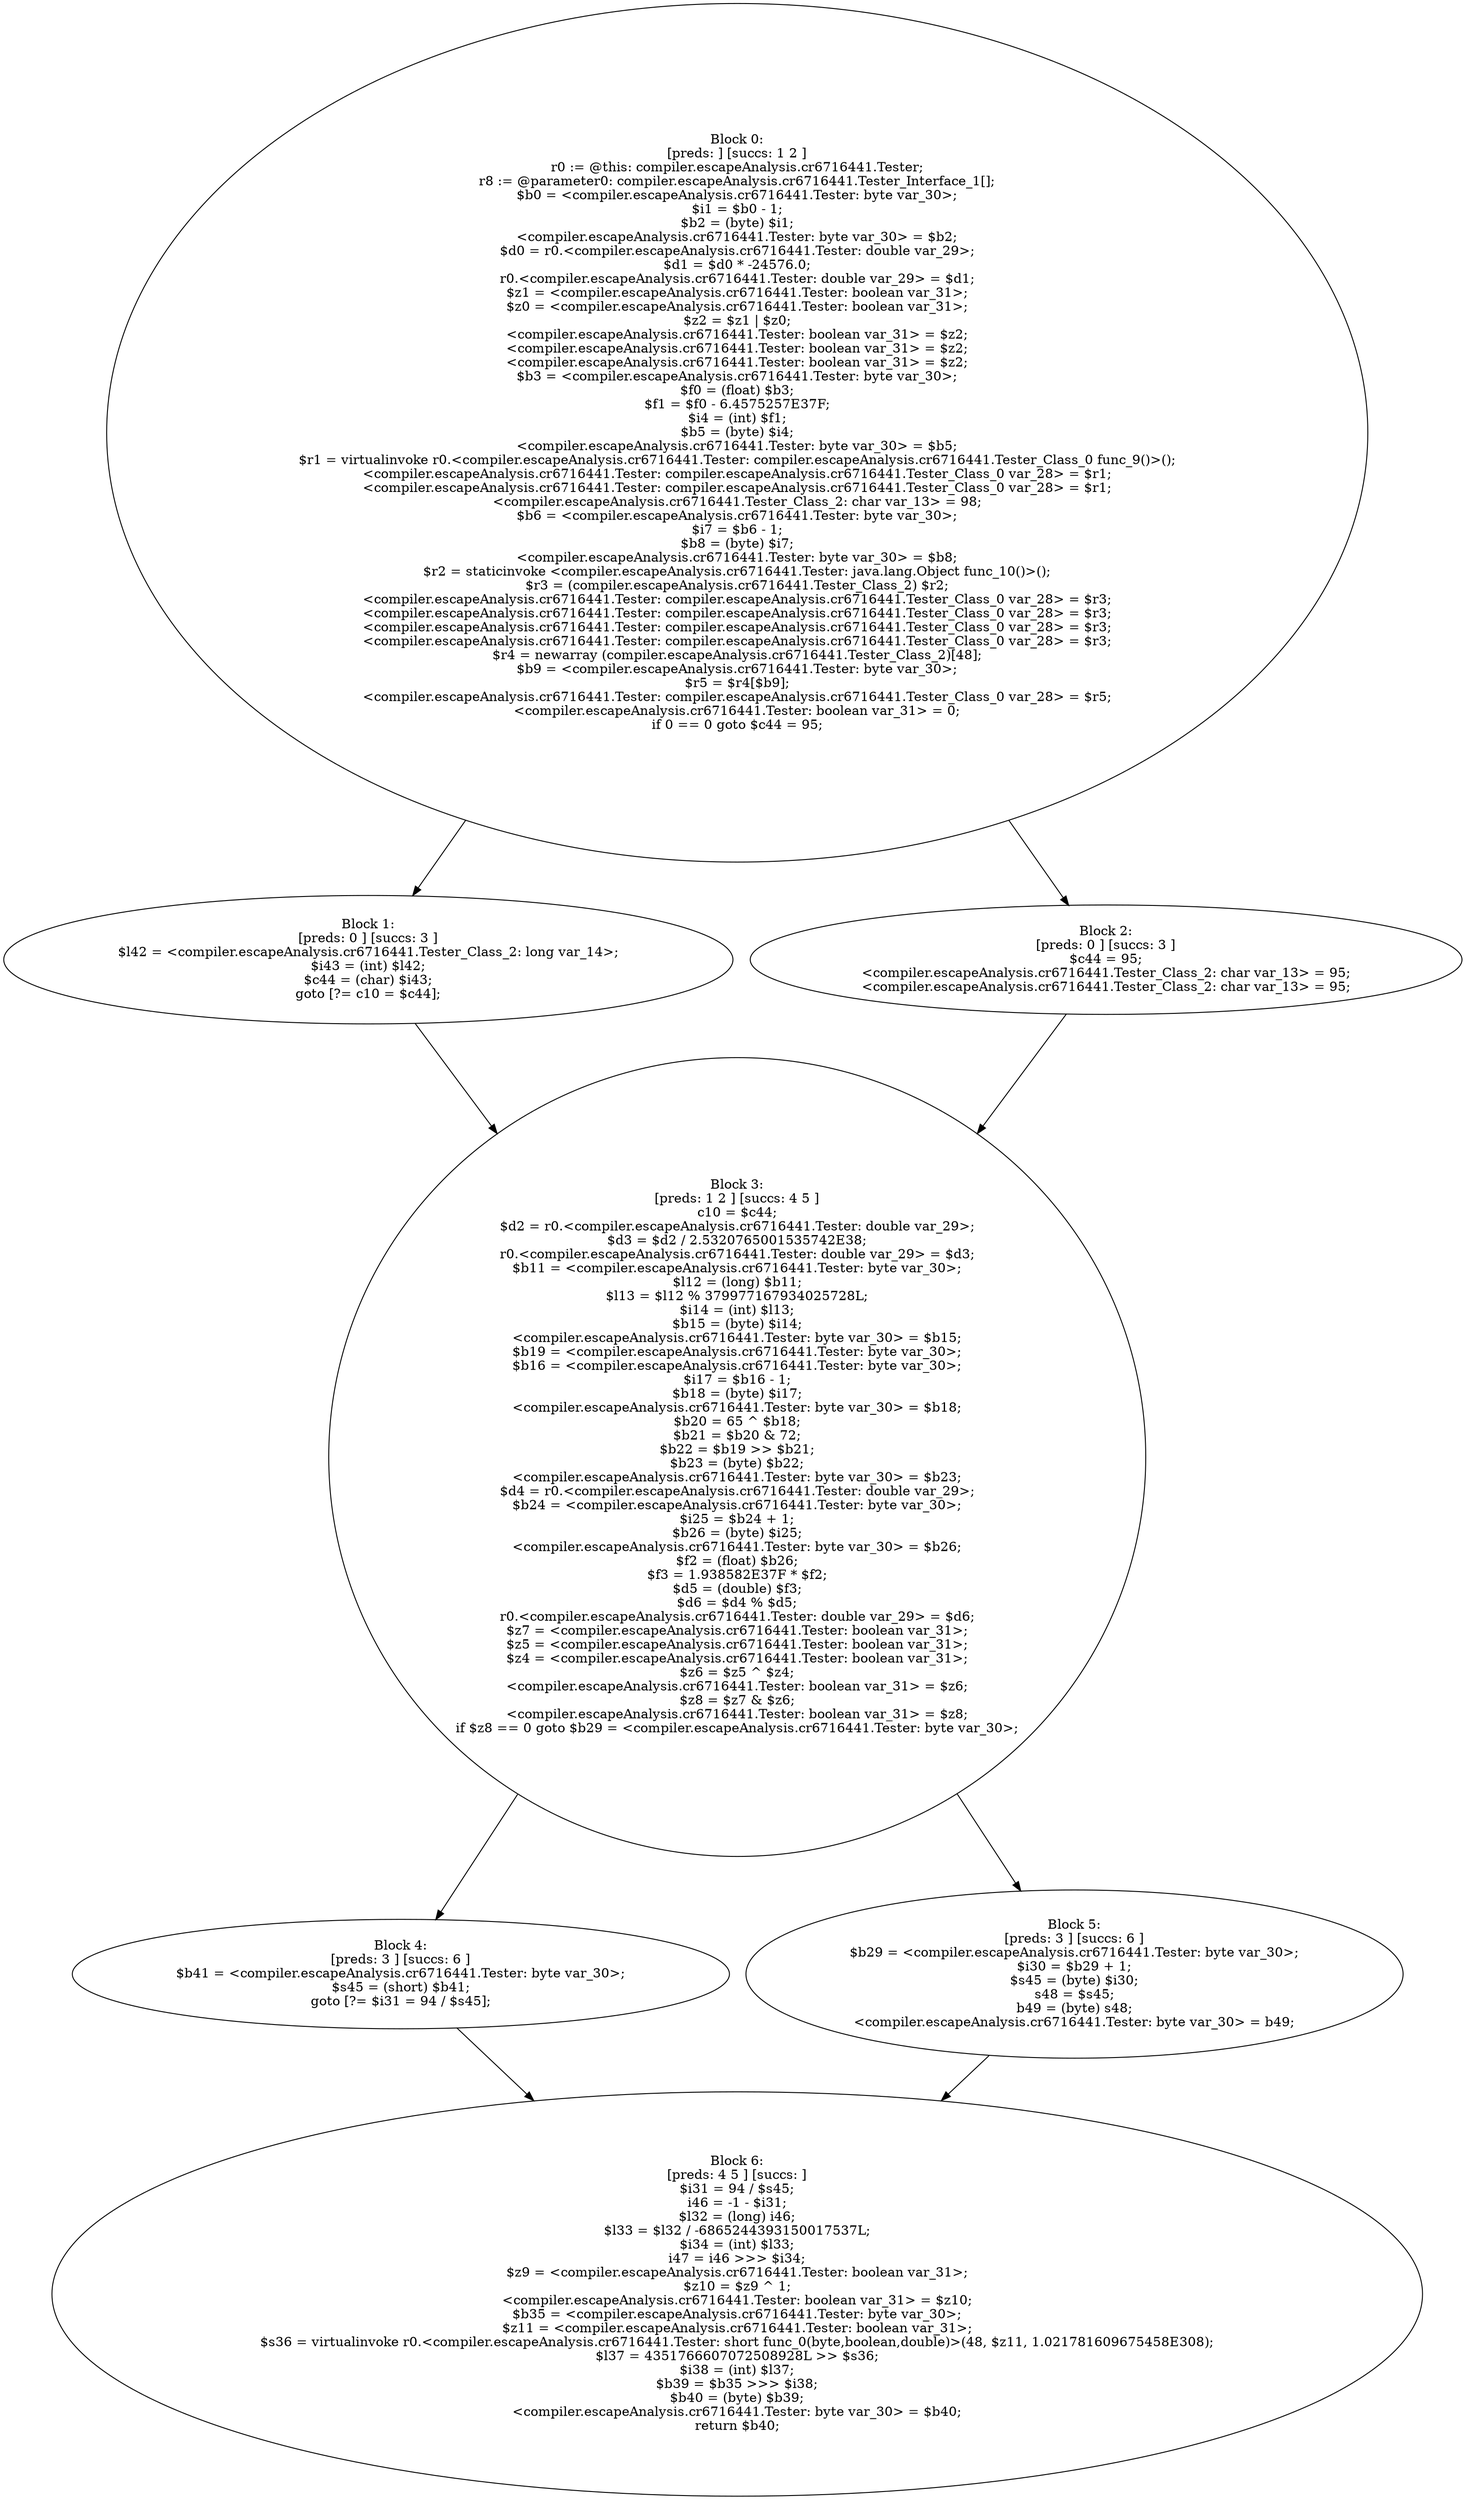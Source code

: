 digraph "unitGraph" {
    "Block 0:
[preds: ] [succs: 1 2 ]
r0 := @this: compiler.escapeAnalysis.cr6716441.Tester;
r8 := @parameter0: compiler.escapeAnalysis.cr6716441.Tester_Interface_1[];
$b0 = <compiler.escapeAnalysis.cr6716441.Tester: byte var_30>;
$i1 = $b0 - 1;
$b2 = (byte) $i1;
<compiler.escapeAnalysis.cr6716441.Tester: byte var_30> = $b2;
$d0 = r0.<compiler.escapeAnalysis.cr6716441.Tester: double var_29>;
$d1 = $d0 * -24576.0;
r0.<compiler.escapeAnalysis.cr6716441.Tester: double var_29> = $d1;
$z1 = <compiler.escapeAnalysis.cr6716441.Tester: boolean var_31>;
$z0 = <compiler.escapeAnalysis.cr6716441.Tester: boolean var_31>;
$z2 = $z1 | $z0;
<compiler.escapeAnalysis.cr6716441.Tester: boolean var_31> = $z2;
<compiler.escapeAnalysis.cr6716441.Tester: boolean var_31> = $z2;
<compiler.escapeAnalysis.cr6716441.Tester: boolean var_31> = $z2;
$b3 = <compiler.escapeAnalysis.cr6716441.Tester: byte var_30>;
$f0 = (float) $b3;
$f1 = $f0 - 6.4575257E37F;
$i4 = (int) $f1;
$b5 = (byte) $i4;
<compiler.escapeAnalysis.cr6716441.Tester: byte var_30> = $b5;
$r1 = virtualinvoke r0.<compiler.escapeAnalysis.cr6716441.Tester: compiler.escapeAnalysis.cr6716441.Tester_Class_0 func_9()>();
<compiler.escapeAnalysis.cr6716441.Tester: compiler.escapeAnalysis.cr6716441.Tester_Class_0 var_28> = $r1;
<compiler.escapeAnalysis.cr6716441.Tester: compiler.escapeAnalysis.cr6716441.Tester_Class_0 var_28> = $r1;
<compiler.escapeAnalysis.cr6716441.Tester_Class_2: char var_13> = 98;
$b6 = <compiler.escapeAnalysis.cr6716441.Tester: byte var_30>;
$i7 = $b6 - 1;
$b8 = (byte) $i7;
<compiler.escapeAnalysis.cr6716441.Tester: byte var_30> = $b8;
$r2 = staticinvoke <compiler.escapeAnalysis.cr6716441.Tester: java.lang.Object func_10()>();
$r3 = (compiler.escapeAnalysis.cr6716441.Tester_Class_2) $r2;
<compiler.escapeAnalysis.cr6716441.Tester: compiler.escapeAnalysis.cr6716441.Tester_Class_0 var_28> = $r3;
<compiler.escapeAnalysis.cr6716441.Tester: compiler.escapeAnalysis.cr6716441.Tester_Class_0 var_28> = $r3;
<compiler.escapeAnalysis.cr6716441.Tester: compiler.escapeAnalysis.cr6716441.Tester_Class_0 var_28> = $r3;
<compiler.escapeAnalysis.cr6716441.Tester: compiler.escapeAnalysis.cr6716441.Tester_Class_0 var_28> = $r3;
$r4 = newarray (compiler.escapeAnalysis.cr6716441.Tester_Class_2)[48];
$b9 = <compiler.escapeAnalysis.cr6716441.Tester: byte var_30>;
$r5 = $r4[$b9];
<compiler.escapeAnalysis.cr6716441.Tester: compiler.escapeAnalysis.cr6716441.Tester_Class_0 var_28> = $r5;
<compiler.escapeAnalysis.cr6716441.Tester: boolean var_31> = 0;
if 0 == 0 goto $c44 = 95;
"
    "Block 1:
[preds: 0 ] [succs: 3 ]
$l42 = <compiler.escapeAnalysis.cr6716441.Tester_Class_2: long var_14>;
$i43 = (int) $l42;
$c44 = (char) $i43;
goto [?= c10 = $c44];
"
    "Block 2:
[preds: 0 ] [succs: 3 ]
$c44 = 95;
<compiler.escapeAnalysis.cr6716441.Tester_Class_2: char var_13> = 95;
<compiler.escapeAnalysis.cr6716441.Tester_Class_2: char var_13> = 95;
"
    "Block 3:
[preds: 1 2 ] [succs: 4 5 ]
c10 = $c44;
$d2 = r0.<compiler.escapeAnalysis.cr6716441.Tester: double var_29>;
$d3 = $d2 / 2.5320765001535742E38;
r0.<compiler.escapeAnalysis.cr6716441.Tester: double var_29> = $d3;
$b11 = <compiler.escapeAnalysis.cr6716441.Tester: byte var_30>;
$l12 = (long) $b11;
$l13 = $l12 % 379977167934025728L;
$i14 = (int) $l13;
$b15 = (byte) $i14;
<compiler.escapeAnalysis.cr6716441.Tester: byte var_30> = $b15;
$b19 = <compiler.escapeAnalysis.cr6716441.Tester: byte var_30>;
$b16 = <compiler.escapeAnalysis.cr6716441.Tester: byte var_30>;
$i17 = $b16 - 1;
$b18 = (byte) $i17;
<compiler.escapeAnalysis.cr6716441.Tester: byte var_30> = $b18;
$b20 = 65 ^ $b18;
$b21 = $b20 & 72;
$b22 = $b19 >> $b21;
$b23 = (byte) $b22;
<compiler.escapeAnalysis.cr6716441.Tester: byte var_30> = $b23;
$d4 = r0.<compiler.escapeAnalysis.cr6716441.Tester: double var_29>;
$b24 = <compiler.escapeAnalysis.cr6716441.Tester: byte var_30>;
$i25 = $b24 + 1;
$b26 = (byte) $i25;
<compiler.escapeAnalysis.cr6716441.Tester: byte var_30> = $b26;
$f2 = (float) $b26;
$f3 = 1.938582E37F * $f2;
$d5 = (double) $f3;
$d6 = $d4 % $d5;
r0.<compiler.escapeAnalysis.cr6716441.Tester: double var_29> = $d6;
$z7 = <compiler.escapeAnalysis.cr6716441.Tester: boolean var_31>;
$z5 = <compiler.escapeAnalysis.cr6716441.Tester: boolean var_31>;
$z4 = <compiler.escapeAnalysis.cr6716441.Tester: boolean var_31>;
$z6 = $z5 ^ $z4;
<compiler.escapeAnalysis.cr6716441.Tester: boolean var_31> = $z6;
$z8 = $z7 & $z6;
<compiler.escapeAnalysis.cr6716441.Tester: boolean var_31> = $z8;
if $z8 == 0 goto $b29 = <compiler.escapeAnalysis.cr6716441.Tester: byte var_30>;
"
    "Block 4:
[preds: 3 ] [succs: 6 ]
$b41 = <compiler.escapeAnalysis.cr6716441.Tester: byte var_30>;
$s45 = (short) $b41;
goto [?= $i31 = 94 / $s45];
"
    "Block 5:
[preds: 3 ] [succs: 6 ]
$b29 = <compiler.escapeAnalysis.cr6716441.Tester: byte var_30>;
$i30 = $b29 + 1;
$s45 = (byte) $i30;
s48 = $s45;
b49 = (byte) s48;
<compiler.escapeAnalysis.cr6716441.Tester: byte var_30> = b49;
"
    "Block 6:
[preds: 4 5 ] [succs: ]
$i31 = 94 / $s45;
i46 = -1 - $i31;
$l32 = (long) i46;
$l33 = $l32 / -6865244393150017537L;
$i34 = (int) $l33;
i47 = i46 >>> $i34;
$z9 = <compiler.escapeAnalysis.cr6716441.Tester: boolean var_31>;
$z10 = $z9 ^ 1;
<compiler.escapeAnalysis.cr6716441.Tester: boolean var_31> = $z10;
$b35 = <compiler.escapeAnalysis.cr6716441.Tester: byte var_30>;
$z11 = <compiler.escapeAnalysis.cr6716441.Tester: boolean var_31>;
$s36 = virtualinvoke r0.<compiler.escapeAnalysis.cr6716441.Tester: short func_0(byte,boolean,double)>(48, $z11, 1.021781609675458E308);
$l37 = 4351766607072508928L >> $s36;
$i38 = (int) $l37;
$b39 = $b35 >>> $i38;
$b40 = (byte) $b39;
<compiler.escapeAnalysis.cr6716441.Tester: byte var_30> = $b40;
return $b40;
"
    "Block 0:
[preds: ] [succs: 1 2 ]
r0 := @this: compiler.escapeAnalysis.cr6716441.Tester;
r8 := @parameter0: compiler.escapeAnalysis.cr6716441.Tester_Interface_1[];
$b0 = <compiler.escapeAnalysis.cr6716441.Tester: byte var_30>;
$i1 = $b0 - 1;
$b2 = (byte) $i1;
<compiler.escapeAnalysis.cr6716441.Tester: byte var_30> = $b2;
$d0 = r0.<compiler.escapeAnalysis.cr6716441.Tester: double var_29>;
$d1 = $d0 * -24576.0;
r0.<compiler.escapeAnalysis.cr6716441.Tester: double var_29> = $d1;
$z1 = <compiler.escapeAnalysis.cr6716441.Tester: boolean var_31>;
$z0 = <compiler.escapeAnalysis.cr6716441.Tester: boolean var_31>;
$z2 = $z1 | $z0;
<compiler.escapeAnalysis.cr6716441.Tester: boolean var_31> = $z2;
<compiler.escapeAnalysis.cr6716441.Tester: boolean var_31> = $z2;
<compiler.escapeAnalysis.cr6716441.Tester: boolean var_31> = $z2;
$b3 = <compiler.escapeAnalysis.cr6716441.Tester: byte var_30>;
$f0 = (float) $b3;
$f1 = $f0 - 6.4575257E37F;
$i4 = (int) $f1;
$b5 = (byte) $i4;
<compiler.escapeAnalysis.cr6716441.Tester: byte var_30> = $b5;
$r1 = virtualinvoke r0.<compiler.escapeAnalysis.cr6716441.Tester: compiler.escapeAnalysis.cr6716441.Tester_Class_0 func_9()>();
<compiler.escapeAnalysis.cr6716441.Tester: compiler.escapeAnalysis.cr6716441.Tester_Class_0 var_28> = $r1;
<compiler.escapeAnalysis.cr6716441.Tester: compiler.escapeAnalysis.cr6716441.Tester_Class_0 var_28> = $r1;
<compiler.escapeAnalysis.cr6716441.Tester_Class_2: char var_13> = 98;
$b6 = <compiler.escapeAnalysis.cr6716441.Tester: byte var_30>;
$i7 = $b6 - 1;
$b8 = (byte) $i7;
<compiler.escapeAnalysis.cr6716441.Tester: byte var_30> = $b8;
$r2 = staticinvoke <compiler.escapeAnalysis.cr6716441.Tester: java.lang.Object func_10()>();
$r3 = (compiler.escapeAnalysis.cr6716441.Tester_Class_2) $r2;
<compiler.escapeAnalysis.cr6716441.Tester: compiler.escapeAnalysis.cr6716441.Tester_Class_0 var_28> = $r3;
<compiler.escapeAnalysis.cr6716441.Tester: compiler.escapeAnalysis.cr6716441.Tester_Class_0 var_28> = $r3;
<compiler.escapeAnalysis.cr6716441.Tester: compiler.escapeAnalysis.cr6716441.Tester_Class_0 var_28> = $r3;
<compiler.escapeAnalysis.cr6716441.Tester: compiler.escapeAnalysis.cr6716441.Tester_Class_0 var_28> = $r3;
$r4 = newarray (compiler.escapeAnalysis.cr6716441.Tester_Class_2)[48];
$b9 = <compiler.escapeAnalysis.cr6716441.Tester: byte var_30>;
$r5 = $r4[$b9];
<compiler.escapeAnalysis.cr6716441.Tester: compiler.escapeAnalysis.cr6716441.Tester_Class_0 var_28> = $r5;
<compiler.escapeAnalysis.cr6716441.Tester: boolean var_31> = 0;
if 0 == 0 goto $c44 = 95;
"->"Block 1:
[preds: 0 ] [succs: 3 ]
$l42 = <compiler.escapeAnalysis.cr6716441.Tester_Class_2: long var_14>;
$i43 = (int) $l42;
$c44 = (char) $i43;
goto [?= c10 = $c44];
";
    "Block 0:
[preds: ] [succs: 1 2 ]
r0 := @this: compiler.escapeAnalysis.cr6716441.Tester;
r8 := @parameter0: compiler.escapeAnalysis.cr6716441.Tester_Interface_1[];
$b0 = <compiler.escapeAnalysis.cr6716441.Tester: byte var_30>;
$i1 = $b0 - 1;
$b2 = (byte) $i1;
<compiler.escapeAnalysis.cr6716441.Tester: byte var_30> = $b2;
$d0 = r0.<compiler.escapeAnalysis.cr6716441.Tester: double var_29>;
$d1 = $d0 * -24576.0;
r0.<compiler.escapeAnalysis.cr6716441.Tester: double var_29> = $d1;
$z1 = <compiler.escapeAnalysis.cr6716441.Tester: boolean var_31>;
$z0 = <compiler.escapeAnalysis.cr6716441.Tester: boolean var_31>;
$z2 = $z1 | $z0;
<compiler.escapeAnalysis.cr6716441.Tester: boolean var_31> = $z2;
<compiler.escapeAnalysis.cr6716441.Tester: boolean var_31> = $z2;
<compiler.escapeAnalysis.cr6716441.Tester: boolean var_31> = $z2;
$b3 = <compiler.escapeAnalysis.cr6716441.Tester: byte var_30>;
$f0 = (float) $b3;
$f1 = $f0 - 6.4575257E37F;
$i4 = (int) $f1;
$b5 = (byte) $i4;
<compiler.escapeAnalysis.cr6716441.Tester: byte var_30> = $b5;
$r1 = virtualinvoke r0.<compiler.escapeAnalysis.cr6716441.Tester: compiler.escapeAnalysis.cr6716441.Tester_Class_0 func_9()>();
<compiler.escapeAnalysis.cr6716441.Tester: compiler.escapeAnalysis.cr6716441.Tester_Class_0 var_28> = $r1;
<compiler.escapeAnalysis.cr6716441.Tester: compiler.escapeAnalysis.cr6716441.Tester_Class_0 var_28> = $r1;
<compiler.escapeAnalysis.cr6716441.Tester_Class_2: char var_13> = 98;
$b6 = <compiler.escapeAnalysis.cr6716441.Tester: byte var_30>;
$i7 = $b6 - 1;
$b8 = (byte) $i7;
<compiler.escapeAnalysis.cr6716441.Tester: byte var_30> = $b8;
$r2 = staticinvoke <compiler.escapeAnalysis.cr6716441.Tester: java.lang.Object func_10()>();
$r3 = (compiler.escapeAnalysis.cr6716441.Tester_Class_2) $r2;
<compiler.escapeAnalysis.cr6716441.Tester: compiler.escapeAnalysis.cr6716441.Tester_Class_0 var_28> = $r3;
<compiler.escapeAnalysis.cr6716441.Tester: compiler.escapeAnalysis.cr6716441.Tester_Class_0 var_28> = $r3;
<compiler.escapeAnalysis.cr6716441.Tester: compiler.escapeAnalysis.cr6716441.Tester_Class_0 var_28> = $r3;
<compiler.escapeAnalysis.cr6716441.Tester: compiler.escapeAnalysis.cr6716441.Tester_Class_0 var_28> = $r3;
$r4 = newarray (compiler.escapeAnalysis.cr6716441.Tester_Class_2)[48];
$b9 = <compiler.escapeAnalysis.cr6716441.Tester: byte var_30>;
$r5 = $r4[$b9];
<compiler.escapeAnalysis.cr6716441.Tester: compiler.escapeAnalysis.cr6716441.Tester_Class_0 var_28> = $r5;
<compiler.escapeAnalysis.cr6716441.Tester: boolean var_31> = 0;
if 0 == 0 goto $c44 = 95;
"->"Block 2:
[preds: 0 ] [succs: 3 ]
$c44 = 95;
<compiler.escapeAnalysis.cr6716441.Tester_Class_2: char var_13> = 95;
<compiler.escapeAnalysis.cr6716441.Tester_Class_2: char var_13> = 95;
";
    "Block 1:
[preds: 0 ] [succs: 3 ]
$l42 = <compiler.escapeAnalysis.cr6716441.Tester_Class_2: long var_14>;
$i43 = (int) $l42;
$c44 = (char) $i43;
goto [?= c10 = $c44];
"->"Block 3:
[preds: 1 2 ] [succs: 4 5 ]
c10 = $c44;
$d2 = r0.<compiler.escapeAnalysis.cr6716441.Tester: double var_29>;
$d3 = $d2 / 2.5320765001535742E38;
r0.<compiler.escapeAnalysis.cr6716441.Tester: double var_29> = $d3;
$b11 = <compiler.escapeAnalysis.cr6716441.Tester: byte var_30>;
$l12 = (long) $b11;
$l13 = $l12 % 379977167934025728L;
$i14 = (int) $l13;
$b15 = (byte) $i14;
<compiler.escapeAnalysis.cr6716441.Tester: byte var_30> = $b15;
$b19 = <compiler.escapeAnalysis.cr6716441.Tester: byte var_30>;
$b16 = <compiler.escapeAnalysis.cr6716441.Tester: byte var_30>;
$i17 = $b16 - 1;
$b18 = (byte) $i17;
<compiler.escapeAnalysis.cr6716441.Tester: byte var_30> = $b18;
$b20 = 65 ^ $b18;
$b21 = $b20 & 72;
$b22 = $b19 >> $b21;
$b23 = (byte) $b22;
<compiler.escapeAnalysis.cr6716441.Tester: byte var_30> = $b23;
$d4 = r0.<compiler.escapeAnalysis.cr6716441.Tester: double var_29>;
$b24 = <compiler.escapeAnalysis.cr6716441.Tester: byte var_30>;
$i25 = $b24 + 1;
$b26 = (byte) $i25;
<compiler.escapeAnalysis.cr6716441.Tester: byte var_30> = $b26;
$f2 = (float) $b26;
$f3 = 1.938582E37F * $f2;
$d5 = (double) $f3;
$d6 = $d4 % $d5;
r0.<compiler.escapeAnalysis.cr6716441.Tester: double var_29> = $d6;
$z7 = <compiler.escapeAnalysis.cr6716441.Tester: boolean var_31>;
$z5 = <compiler.escapeAnalysis.cr6716441.Tester: boolean var_31>;
$z4 = <compiler.escapeAnalysis.cr6716441.Tester: boolean var_31>;
$z6 = $z5 ^ $z4;
<compiler.escapeAnalysis.cr6716441.Tester: boolean var_31> = $z6;
$z8 = $z7 & $z6;
<compiler.escapeAnalysis.cr6716441.Tester: boolean var_31> = $z8;
if $z8 == 0 goto $b29 = <compiler.escapeAnalysis.cr6716441.Tester: byte var_30>;
";
    "Block 2:
[preds: 0 ] [succs: 3 ]
$c44 = 95;
<compiler.escapeAnalysis.cr6716441.Tester_Class_2: char var_13> = 95;
<compiler.escapeAnalysis.cr6716441.Tester_Class_2: char var_13> = 95;
"->"Block 3:
[preds: 1 2 ] [succs: 4 5 ]
c10 = $c44;
$d2 = r0.<compiler.escapeAnalysis.cr6716441.Tester: double var_29>;
$d3 = $d2 / 2.5320765001535742E38;
r0.<compiler.escapeAnalysis.cr6716441.Tester: double var_29> = $d3;
$b11 = <compiler.escapeAnalysis.cr6716441.Tester: byte var_30>;
$l12 = (long) $b11;
$l13 = $l12 % 379977167934025728L;
$i14 = (int) $l13;
$b15 = (byte) $i14;
<compiler.escapeAnalysis.cr6716441.Tester: byte var_30> = $b15;
$b19 = <compiler.escapeAnalysis.cr6716441.Tester: byte var_30>;
$b16 = <compiler.escapeAnalysis.cr6716441.Tester: byte var_30>;
$i17 = $b16 - 1;
$b18 = (byte) $i17;
<compiler.escapeAnalysis.cr6716441.Tester: byte var_30> = $b18;
$b20 = 65 ^ $b18;
$b21 = $b20 & 72;
$b22 = $b19 >> $b21;
$b23 = (byte) $b22;
<compiler.escapeAnalysis.cr6716441.Tester: byte var_30> = $b23;
$d4 = r0.<compiler.escapeAnalysis.cr6716441.Tester: double var_29>;
$b24 = <compiler.escapeAnalysis.cr6716441.Tester: byte var_30>;
$i25 = $b24 + 1;
$b26 = (byte) $i25;
<compiler.escapeAnalysis.cr6716441.Tester: byte var_30> = $b26;
$f2 = (float) $b26;
$f3 = 1.938582E37F * $f2;
$d5 = (double) $f3;
$d6 = $d4 % $d5;
r0.<compiler.escapeAnalysis.cr6716441.Tester: double var_29> = $d6;
$z7 = <compiler.escapeAnalysis.cr6716441.Tester: boolean var_31>;
$z5 = <compiler.escapeAnalysis.cr6716441.Tester: boolean var_31>;
$z4 = <compiler.escapeAnalysis.cr6716441.Tester: boolean var_31>;
$z6 = $z5 ^ $z4;
<compiler.escapeAnalysis.cr6716441.Tester: boolean var_31> = $z6;
$z8 = $z7 & $z6;
<compiler.escapeAnalysis.cr6716441.Tester: boolean var_31> = $z8;
if $z8 == 0 goto $b29 = <compiler.escapeAnalysis.cr6716441.Tester: byte var_30>;
";
    "Block 3:
[preds: 1 2 ] [succs: 4 5 ]
c10 = $c44;
$d2 = r0.<compiler.escapeAnalysis.cr6716441.Tester: double var_29>;
$d3 = $d2 / 2.5320765001535742E38;
r0.<compiler.escapeAnalysis.cr6716441.Tester: double var_29> = $d3;
$b11 = <compiler.escapeAnalysis.cr6716441.Tester: byte var_30>;
$l12 = (long) $b11;
$l13 = $l12 % 379977167934025728L;
$i14 = (int) $l13;
$b15 = (byte) $i14;
<compiler.escapeAnalysis.cr6716441.Tester: byte var_30> = $b15;
$b19 = <compiler.escapeAnalysis.cr6716441.Tester: byte var_30>;
$b16 = <compiler.escapeAnalysis.cr6716441.Tester: byte var_30>;
$i17 = $b16 - 1;
$b18 = (byte) $i17;
<compiler.escapeAnalysis.cr6716441.Tester: byte var_30> = $b18;
$b20 = 65 ^ $b18;
$b21 = $b20 & 72;
$b22 = $b19 >> $b21;
$b23 = (byte) $b22;
<compiler.escapeAnalysis.cr6716441.Tester: byte var_30> = $b23;
$d4 = r0.<compiler.escapeAnalysis.cr6716441.Tester: double var_29>;
$b24 = <compiler.escapeAnalysis.cr6716441.Tester: byte var_30>;
$i25 = $b24 + 1;
$b26 = (byte) $i25;
<compiler.escapeAnalysis.cr6716441.Tester: byte var_30> = $b26;
$f2 = (float) $b26;
$f3 = 1.938582E37F * $f2;
$d5 = (double) $f3;
$d6 = $d4 % $d5;
r0.<compiler.escapeAnalysis.cr6716441.Tester: double var_29> = $d6;
$z7 = <compiler.escapeAnalysis.cr6716441.Tester: boolean var_31>;
$z5 = <compiler.escapeAnalysis.cr6716441.Tester: boolean var_31>;
$z4 = <compiler.escapeAnalysis.cr6716441.Tester: boolean var_31>;
$z6 = $z5 ^ $z4;
<compiler.escapeAnalysis.cr6716441.Tester: boolean var_31> = $z6;
$z8 = $z7 & $z6;
<compiler.escapeAnalysis.cr6716441.Tester: boolean var_31> = $z8;
if $z8 == 0 goto $b29 = <compiler.escapeAnalysis.cr6716441.Tester: byte var_30>;
"->"Block 4:
[preds: 3 ] [succs: 6 ]
$b41 = <compiler.escapeAnalysis.cr6716441.Tester: byte var_30>;
$s45 = (short) $b41;
goto [?= $i31 = 94 / $s45];
";
    "Block 3:
[preds: 1 2 ] [succs: 4 5 ]
c10 = $c44;
$d2 = r0.<compiler.escapeAnalysis.cr6716441.Tester: double var_29>;
$d3 = $d2 / 2.5320765001535742E38;
r0.<compiler.escapeAnalysis.cr6716441.Tester: double var_29> = $d3;
$b11 = <compiler.escapeAnalysis.cr6716441.Tester: byte var_30>;
$l12 = (long) $b11;
$l13 = $l12 % 379977167934025728L;
$i14 = (int) $l13;
$b15 = (byte) $i14;
<compiler.escapeAnalysis.cr6716441.Tester: byte var_30> = $b15;
$b19 = <compiler.escapeAnalysis.cr6716441.Tester: byte var_30>;
$b16 = <compiler.escapeAnalysis.cr6716441.Tester: byte var_30>;
$i17 = $b16 - 1;
$b18 = (byte) $i17;
<compiler.escapeAnalysis.cr6716441.Tester: byte var_30> = $b18;
$b20 = 65 ^ $b18;
$b21 = $b20 & 72;
$b22 = $b19 >> $b21;
$b23 = (byte) $b22;
<compiler.escapeAnalysis.cr6716441.Tester: byte var_30> = $b23;
$d4 = r0.<compiler.escapeAnalysis.cr6716441.Tester: double var_29>;
$b24 = <compiler.escapeAnalysis.cr6716441.Tester: byte var_30>;
$i25 = $b24 + 1;
$b26 = (byte) $i25;
<compiler.escapeAnalysis.cr6716441.Tester: byte var_30> = $b26;
$f2 = (float) $b26;
$f3 = 1.938582E37F * $f2;
$d5 = (double) $f3;
$d6 = $d4 % $d5;
r0.<compiler.escapeAnalysis.cr6716441.Tester: double var_29> = $d6;
$z7 = <compiler.escapeAnalysis.cr6716441.Tester: boolean var_31>;
$z5 = <compiler.escapeAnalysis.cr6716441.Tester: boolean var_31>;
$z4 = <compiler.escapeAnalysis.cr6716441.Tester: boolean var_31>;
$z6 = $z5 ^ $z4;
<compiler.escapeAnalysis.cr6716441.Tester: boolean var_31> = $z6;
$z8 = $z7 & $z6;
<compiler.escapeAnalysis.cr6716441.Tester: boolean var_31> = $z8;
if $z8 == 0 goto $b29 = <compiler.escapeAnalysis.cr6716441.Tester: byte var_30>;
"->"Block 5:
[preds: 3 ] [succs: 6 ]
$b29 = <compiler.escapeAnalysis.cr6716441.Tester: byte var_30>;
$i30 = $b29 + 1;
$s45 = (byte) $i30;
s48 = $s45;
b49 = (byte) s48;
<compiler.escapeAnalysis.cr6716441.Tester: byte var_30> = b49;
";
    "Block 4:
[preds: 3 ] [succs: 6 ]
$b41 = <compiler.escapeAnalysis.cr6716441.Tester: byte var_30>;
$s45 = (short) $b41;
goto [?= $i31 = 94 / $s45];
"->"Block 6:
[preds: 4 5 ] [succs: ]
$i31 = 94 / $s45;
i46 = -1 - $i31;
$l32 = (long) i46;
$l33 = $l32 / -6865244393150017537L;
$i34 = (int) $l33;
i47 = i46 >>> $i34;
$z9 = <compiler.escapeAnalysis.cr6716441.Tester: boolean var_31>;
$z10 = $z9 ^ 1;
<compiler.escapeAnalysis.cr6716441.Tester: boolean var_31> = $z10;
$b35 = <compiler.escapeAnalysis.cr6716441.Tester: byte var_30>;
$z11 = <compiler.escapeAnalysis.cr6716441.Tester: boolean var_31>;
$s36 = virtualinvoke r0.<compiler.escapeAnalysis.cr6716441.Tester: short func_0(byte,boolean,double)>(48, $z11, 1.021781609675458E308);
$l37 = 4351766607072508928L >> $s36;
$i38 = (int) $l37;
$b39 = $b35 >>> $i38;
$b40 = (byte) $b39;
<compiler.escapeAnalysis.cr6716441.Tester: byte var_30> = $b40;
return $b40;
";
    "Block 5:
[preds: 3 ] [succs: 6 ]
$b29 = <compiler.escapeAnalysis.cr6716441.Tester: byte var_30>;
$i30 = $b29 + 1;
$s45 = (byte) $i30;
s48 = $s45;
b49 = (byte) s48;
<compiler.escapeAnalysis.cr6716441.Tester: byte var_30> = b49;
"->"Block 6:
[preds: 4 5 ] [succs: ]
$i31 = 94 / $s45;
i46 = -1 - $i31;
$l32 = (long) i46;
$l33 = $l32 / -6865244393150017537L;
$i34 = (int) $l33;
i47 = i46 >>> $i34;
$z9 = <compiler.escapeAnalysis.cr6716441.Tester: boolean var_31>;
$z10 = $z9 ^ 1;
<compiler.escapeAnalysis.cr6716441.Tester: boolean var_31> = $z10;
$b35 = <compiler.escapeAnalysis.cr6716441.Tester: byte var_30>;
$z11 = <compiler.escapeAnalysis.cr6716441.Tester: boolean var_31>;
$s36 = virtualinvoke r0.<compiler.escapeAnalysis.cr6716441.Tester: short func_0(byte,boolean,double)>(48, $z11, 1.021781609675458E308);
$l37 = 4351766607072508928L >> $s36;
$i38 = (int) $l37;
$b39 = $b35 >>> $i38;
$b40 = (byte) $b39;
<compiler.escapeAnalysis.cr6716441.Tester: byte var_30> = $b40;
return $b40;
";
}
